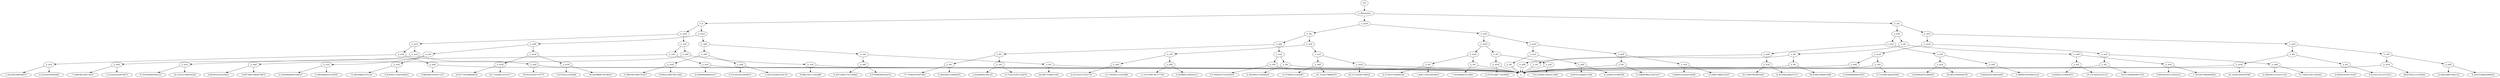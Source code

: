  digraph G1798 {
N1798 [label="I10"];
N1798 -> N1799;
N1799 [label="n_ifthenelse"];
N1799 -> N1800;
N1800 [label="n_lt"];
N1800 -> N1801;
N1801 [label="n_mod"];
N1801 -> N1802;
N1802 [label="n_mul"];
N1802 -> N1803;
N1803 [label="n_mul"];
N1803 -> N1804;
N1804 [label="n_add"];
N1804 -> N1805;
N1805 [label="0.8002661910911257"];
N1804 -> N4;
N4 [label="x"];
N1803 -> N1806;
N1806 [label="n_mul"];
N1806 -> N1807;
N1807 [label="-4.25529393995665"];
N1806 -> N1808;
N1808 [label="5.183285590629655"];
N1802 -> N1809;
N1809 [label="n_mul"];
N1809 -> N1810;
N1810 [label="n_add"];
N1810 -> N1811;
N1811 [label="-5.522439162974875"];
N1810 -> N1812;
N1812 [label="-7.589938324873953"];
N1809 -> N1813;
N1813 [label="n_add"];
N1813 -> N4;
N4 [label="x"];
N1813 -> N1814;
N1814 [label="39.95525930710775"];
N1801 -> N1815;
N1815 [label="n_sub"];
N1815 -> N1816;
N1816 [label="n_sub"];
N1816 -> N1817;
N1817 [label="n_mul"];
N1817 -> N1818;
N1818 [label="-9.038094848481917"];
N1817 -> N4;
N4 [label="x"];
N1816 -> N1819;
N1819 [label="n_mul"];
N1819 -> N1820;
N1820 [label="-41.03333106959228"];
N1819 -> N1821;
N1821 [label="8.791854969364323"];
N1815 -> N1822;
N1822 [label="n_add"];
N1822 -> N1823;
N1823 [label="n_sub"];
N1823 -> N4;
N4 [label="x"];
N1823 -> N1824;
N1824 [label="9.048156111262486"];
N1822 -> N1825;
N1825 [label="n_add"];
N1825 -> N1826;
N1826 [label="0.09739815084479675"];
N1825 -> N1827;
N1827 [label="4.093035201616821"];
N1800 -> N1828;
N1828 [label="n_mod"];
N1828 -> N1829;
N1829 [label="n_add"];
N1829 -> N1830;
N1830 [label="n_sub"];
N1830 -> N1831;
N1831 [label="n_sub"];
N1831 -> N1832;
N1832 [label="0.3803060625510959"];
N1831 -> N1833;
N1833 [label="0.13036840963168927"];
N1830 -> N1834;
N1834 [label="n_mul"];
N1834 -> N1835;
N1835 [label="0.41650317626346833"];
N1834 -> N1836;
N1836 [label="-72.88169643535142"];
N1829 -> N1837;
N1837 [label="n_mod"];
N1837 -> N1838;
N1838 [label="n_mod"];
N1838 -> N1839;
N1839 [label="42.71928821453517"];
N1838 -> N1840;
N1840 [label="6.457720188688434"];
N1837 -> N1841;
N1841 [label="n_mod"];
N1841 -> N1842;
N1842 [label="-36.443888870519814"];
N1841 -> N1843;
N1843 [label="7.02705012558296"];
N1828 -> N1844;
N1844 [label="n_add"];
N1844 -> N1845;
N1845 [label="n_add"];
N1845 -> N1846;
N1846 [label="n_mod"];
N1846 -> N1847;
N1847 [label="0.8663239874911692"];
N1846 -> N1848;
N1848 [label="0.5891607480551837"];
N1845 -> N1849;
N1849 [label="n_add"];
N1849 -> N1850;
N1850 [label="-3.1621922092320176"];
N1849 -> N1851;
N1851 [label="0.5312023023859671"];
N1844 -> N1852;
N1852 [label="n_sub"];
N1852 -> N1853;
N1853 [label="n_add"];
N1853 -> N1854;
N1854 [label="9.076996409344314"];
N1853 -> N1855;
N1855 [label="0.30114663751534465"];
N1852 -> N1856;
N1856 [label="n_div"];
N1856 -> N4;
N4 [label="x"];
N1856 -> N1857;
N1857 [label="64.9827456607205"];
N1799 -> N1858;
N1858 [label="n_mod"];
N1858 -> N1859;
N1859 [label="n_div"];
N1859 -> N1860;
N1860 [label="n_add"];
N1860 -> N1861;
N1861 [label="n_mul"];
N1861 -> N1862;
N1862 [label="n_div"];
N1862 -> N1863;
N1863 [label="0.3024941574008262"];
N1862 -> N4;
N4 [label="x"];
N1861 -> N1864;
N1864 [label="n_sub"];
N1864 -> N4;
N4 [label="x"];
N1864 -> N1865;
N1865 [label="0.17683610735455835"];
N1860 -> N1866;
N1866 [label="n_div"];
N1866 -> N1867;
N1867 [label="n_div"];
N1867 -> N1868;
N1868 [label="0.2842995110804476"];
N1867 -> N1869;
N1869 [label="-77.79383976597462"];
N1866 -> N1870;
N1870 [label="n_sub"];
N1870 -> N1871;
N1871 [label="-9.734153397122878"];
N1870 -> N1872;
N1872 [label="2.42444692304125"];
N1859 -> N1873;
N1873 [label="n_sub"];
N1873 -> N1874;
N1874 [label="n_mul"];
N1874 -> N1875;
N1875 [label="n_mod"];
N1875 -> N1876;
N1876 [label="83.33738394758018"];
N1875 -> N4;
N4 [label="x"];
N1874 -> N1877;
N1877 [label="n_add"];
N1877 -> N1878;
N1878 [label="-81.3524379889079"];
N1877 -> N1879;
N1879 [label="-31.07006151262067"];
N1873 -> N1880;
N1880 [label="n_sub"];
N1880 -> N1881;
N1881 [label="n_add"];
N1881 -> N1882;
N1882 [label="0.659685193820212"];
N1881 -> N1883;
N1883 [label="-2.3314768136717756"];
N1880 -> N1884;
N1884 [label="n_add"];
N1884 -> N1885;
N1885 [label="-12.278509131291898"];
N1884 -> N1886;
N1886 [label="0.412542127452755"];
N1858 -> N1887;
N1887 [label="n_mul"];
N1887 -> N1888;
N1888 [label="n_mod"];
N1888 -> N1889;
N1889 [label="n_mod"];
N1889 -> N1890;
N1890 [label="n_div"];
N1890 -> N4;
N4 [label="x"];
N1890 -> N1891;
N1891 [label="7.163440661815905"];
N1889 -> N1892;
N1892 [label="n_div"];
N1892 -> N1893;
N1893 [label="1.4461378143659651"];
N1892 -> N1894;
N1894 [label="-6.573837520466526"];
N1888 -> N1895;
N1895 [label="n_div"];
N1895 -> N1896;
N1896 [label="n_mod"];
N1896 -> N1897;
N1897 [label="0.25781488772936845"];
N1896 -> N4;
N4 [label="x"];
N1895 -> N1898;
N1898 [label="n_sub"];
N1898 -> N1899;
N1899 [label="0.013500673443011646"];
N1898 -> N4;
N4 [label="x"];
N1887 -> N1900;
N1900 [label="n_mod"];
N1900 -> N1901;
N1901 [label="n_mul"];
N1901 -> N1902;
N1902 [label="n_add"];
N1902 -> N1903;
N1903 [label="4.52944514598768"];
N1902 -> N1904;
N1904 [label="6.687412484657294"];
N1901 -> N1905;
N1905 [label="n_div"];
N1905 -> N4;
N4 [label="x"];
N1905 -> N4;
N4 [label="x"];
N1900 -> N1906;
N1906 [label="n_add"];
N1906 -> N1907;
N1907 [label="n_div"];
N1907 -> N1908;
N1908 [label="0.33868388210287437"];
N1907 -> N4;
N4 [label="x"];
N1906 -> N1909;
N1909 [label="n_mul"];
N1909 -> N1910;
N1910 [label="-33.09811868525037"];
N1909 -> N1911;
N1911 [label="0.6660143026210508"];
N1799 -> N1912;
N1912 [label="n_div"];
N1912 -> N1913;
N1913 [label="n_add"];
N1913 -> N1914;
N1914 [label="n_mul"];
N1914 -> N1915;
N1915 [label="n_add"];
N1915 -> N1916;
N1916 [label="n_add"];
N1916 -> N4;
N4 [label="x"];
N1916 -> N4;
N4 [label="x"];
N1915 -> N1917;
N1917 [label="n_sub"];
N1917 -> N1918;
N1918 [label="8.303306528425715"];
N1917 -> N1919;
N1919 [label="-93.19447963991601"];
N1914 -> N1920;
N1920 [label="n_sub"];
N1920 -> N1921;
N1921 [label="n_add"];
N1921 -> N1922;
N1922 [label="-0.9680070459943124"];
N1921 -> N1923;
N1923 [label="0.8822834320854485"];
N1920 -> N1924;
N1924 [label="n_mul"];
N1924 -> N1925;
N1925 [label="-39.08333469296781"];
N1924 -> N1926;
N1926 [label="-4.820992055340639"];
N1913 -> N1927;
N1927 [label="n_div"];
N1927 -> N1928;
N1928 [label="n_div"];
N1928 -> N1929;
N1929 [label="n_div"];
N1929 -> N4;
N4 [label="x"];
N1929 -> N1930;
N1930 [label="94.45661908901008"];
N1928 -> N1931;
N1931 [label="n_div"];
N1931 -> N4;
N4 [label="x"];
N1931 -> N4;
N4 [label="x"];
N1927 -> N1932;
N1932 [label="n_add"];
N1932 -> N1933;
N1933 [label="n_div"];
N1933 -> N1934;
N1934 [label="-4.858423723083671"];
N1933 -> N1935;
N1935 [label="-19.15118503325131"];
N1932 -> N1936;
N1936 [label="n_mul"];
N1936 -> N1937;
N1937 [label="0.09164350315583225"];
N1936 -> N1938;
N1938 [label="1.5032927800490992"];
N1912 -> N1939;
N1939 [label="n_mul"];
N1939 -> N1940;
N1940 [label="n_mod"];
N1940 -> N1941;
N1941 [label="n_mul"];
N1941 -> N1942;
N1942 [label="n_div"];
N1942 -> N1943;
N1943 [label="-16.011080669467276"];
N1942 -> N4;
N4 [label="x"];
N1941 -> N1944;
N1944 [label="n_add"];
N1944 -> N1945;
N1945 [label="0.7344247821549361"];
N1944 -> N1946;
N1946 [label="0.39402632741631316"];
N1940 -> N1947;
N1947 [label="n_mod"];
N1947 -> N1948;
N1948 [label="n_add"];
N1948 -> N1949;
N1949 [label="4.305086900922955"];
N1948 -> N4;
N4 [label="x"];
N1947 -> N1950;
N1950 [label="n_sub"];
N1950 -> N1951;
N1951 [label="0.7163981366202901"];
N1950 -> N4;
N4 [label="x"];
N1939 -> N1952;
N1952 [label="n_mul"];
N1952 -> N1953;
N1953 [label="n_div"];
N1953 -> N1954;
N1954 [label="n_mod"];
N1954 -> N4;
N4 [label="x"];
N1954 -> N1955;
N1955 [label="-61.20381004450768"];
N1953 -> N1956;
N1956 [label="n_div"];
N1956 -> N1957;
N1957 [label="0.9116215272272521"];
N1956 -> N1958;
N1958 [label="-9.992819190135297"];
N1952 -> N1959;
N1959 [label="n_sub"];
N1959 -> N1960;
N1960 [label="n_mod"];
N1960 -> N1961;
N1961 [label="68.87002131165926"];
N1960 -> N4;
N4 [label="x"];
N1959 -> N1962;
N1962 [label="n_add"];
N1962 -> N1963;
N1963 [label="0.1663556802080024"];
N1962 -> N1964;
N1964 [label="-23.68256847942152"];
}
